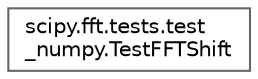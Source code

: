 digraph "Graphical Class Hierarchy"
{
 // LATEX_PDF_SIZE
  bgcolor="transparent";
  edge [fontname=Helvetica,fontsize=10,labelfontname=Helvetica,labelfontsize=10];
  node [fontname=Helvetica,fontsize=10,shape=box,height=0.2,width=0.4];
  rankdir="LR";
  Node0 [id="Node000000",label="scipy.fft.tests.test\l_numpy.TestFFTShift",height=0.2,width=0.4,color="grey40", fillcolor="white", style="filled",URL="$da/d24/classscipy_1_1fft_1_1tests_1_1test__numpy_1_1TestFFTShift.html",tooltip=" "];
}
